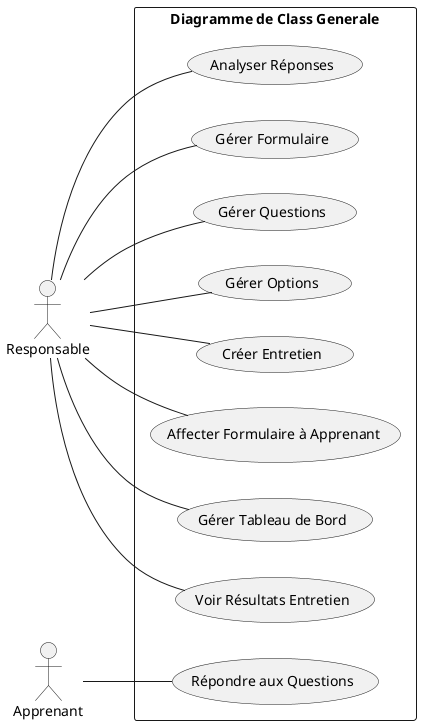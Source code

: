 @startuml
left to right direction


actor Responsable
actor Apprenant

rectangle "Diagramme de Class Generale" {
  usecase "Gérer Formulaire" as UC1
  usecase "Gérer Questions" as UC2
  usecase "Gérer Options" as UC3
  usecase "Créer Entretien" as UC4
  usecase "Affecter Formulaire à Apprenant" as UC5
  usecase "Gérer Tableau de Bord" as UC6
  usecase "Répondre aux Questions" as UC7
  usecase "Voir Résultats Entretien" as UC8
  usecase "Analyser Réponses" as UC9
}

Responsable -- UC1
Responsable -- UC2
Responsable -- UC3
Responsable -- UC4
Responsable -- UC5
Responsable -- UC6
Responsable -- UC8
Responsable -- UC9

Apprenant -- UC7


@enduml
